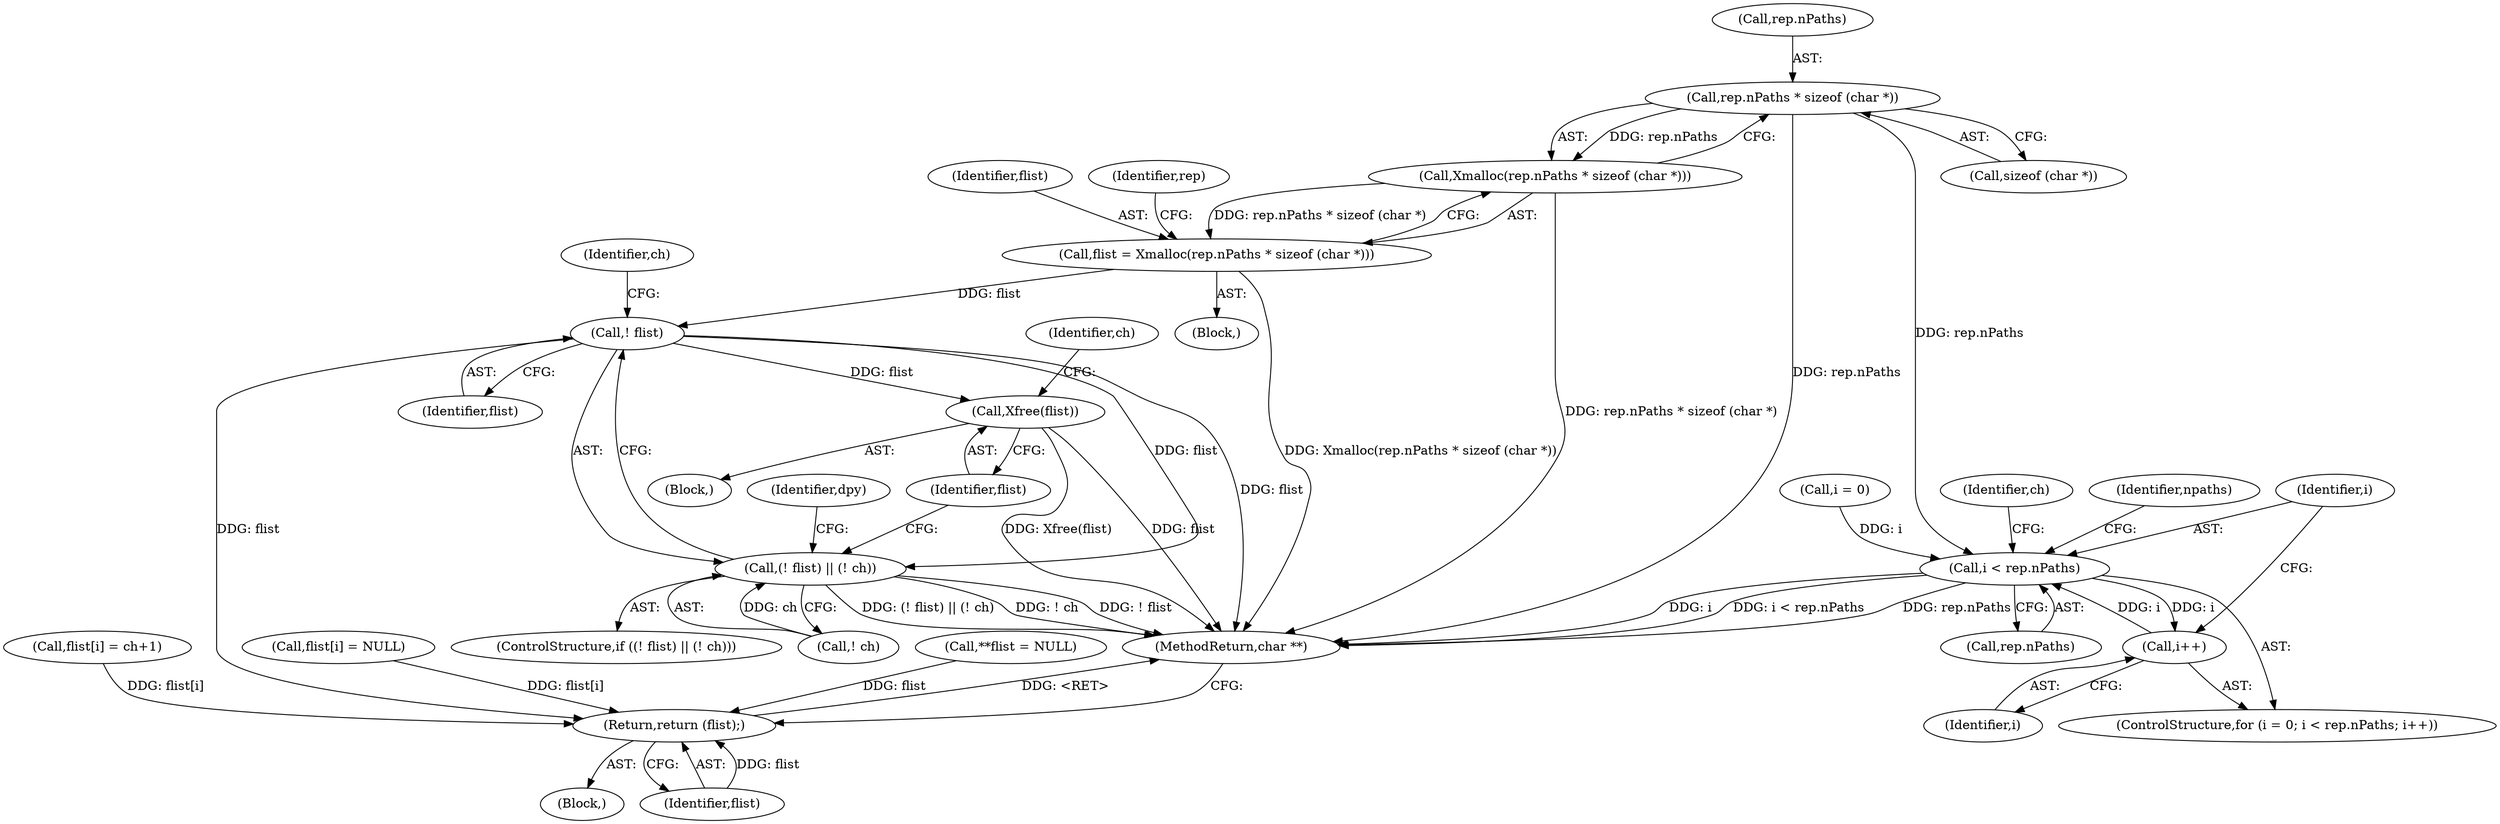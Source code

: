 digraph "0_libx11_dbf72805fd9d7b1846fe9a11b46f3994bfc27fea@API" {
"1000154" [label="(Call,rep.nPaths * sizeof (char *))"];
"1000153" [label="(Call,Xmalloc(rep.nPaths * sizeof (char *)))"];
"1000151" [label="(Call,flist = Xmalloc(rep.nPaths * sizeof (char *)))"];
"1000186" [label="(Call,! flist)"];
"1000185" [label="(Call,(! flist) || (! ch))"];
"1000191" [label="(Call,Xfree(flist))"];
"1000278" [label="(Return,return (flist);)"];
"1000226" [label="(Call,i < rep.nPaths)"];
"1000231" [label="(Call,i++)"];
"1000150" [label="(Block,)"];
"1000109" [label="(Block,)"];
"1000116" [label="(Call,**flist = NULL)"];
"1000155" [label="(Call,rep.nPaths)"];
"1000231" [label="(Call,i++)"];
"1000228" [label="(Call,rep.nPaths)"];
"1000186" [label="(Call,! flist)"];
"1000237" [label="(Identifier,ch)"];
"1000226" [label="(Call,i < rep.nPaths)"];
"1000188" [label="(Call,! ch)"];
"1000192" [label="(Identifier,flist)"];
"1000279" [label="(Identifier,flist)"];
"1000153" [label="(Call,Xmalloc(rep.nPaths * sizeof (char *)))"];
"1000232" [label="(Identifier,i)"];
"1000278" [label="(Return,return (flist);)"];
"1000189" [label="(Identifier,ch)"];
"1000222" [label="(ControlStructure,for (i = 0; i < rep.nPaths; i++))"];
"1000184" [label="(ControlStructure,if ((! flist) || (! ch)))"];
"1000227" [label="(Identifier,i)"];
"1000241" [label="(Call,flist[i] = ch+1)"];
"1000158" [label="(Call,sizeof (char *))"];
"1000280" [label="(MethodReturn,char **)"];
"1000163" [label="(Identifier,rep)"];
"1000187" [label="(Identifier,flist)"];
"1000151" [label="(Call,flist = Xmalloc(rep.nPaths * sizeof (char *)))"];
"1000152" [label="(Identifier,flist)"];
"1000154" [label="(Call,rep.nPaths * sizeof (char *))"];
"1000273" [label="(Identifier,npaths)"];
"1000208" [label="(Identifier,dpy)"];
"1000185" [label="(Call,(! flist) || (! ch))"];
"1000190" [label="(Block,)"];
"1000191" [label="(Call,Xfree(flist))"];
"1000223" [label="(Call,i = 0)"];
"1000194" [label="(Identifier,ch)"];
"1000266" [label="(Call,flist[i] = NULL)"];
"1000154" -> "1000153"  [label="AST: "];
"1000154" -> "1000158"  [label="CFG: "];
"1000155" -> "1000154"  [label="AST: "];
"1000158" -> "1000154"  [label="AST: "];
"1000153" -> "1000154"  [label="CFG: "];
"1000154" -> "1000280"  [label="DDG: rep.nPaths"];
"1000154" -> "1000153"  [label="DDG: rep.nPaths"];
"1000154" -> "1000226"  [label="DDG: rep.nPaths"];
"1000153" -> "1000151"  [label="AST: "];
"1000151" -> "1000153"  [label="CFG: "];
"1000153" -> "1000280"  [label="DDG: rep.nPaths * sizeof (char *)"];
"1000153" -> "1000151"  [label="DDG: rep.nPaths * sizeof (char *)"];
"1000151" -> "1000150"  [label="AST: "];
"1000152" -> "1000151"  [label="AST: "];
"1000163" -> "1000151"  [label="CFG: "];
"1000151" -> "1000280"  [label="DDG: Xmalloc(rep.nPaths * sizeof (char *))"];
"1000151" -> "1000186"  [label="DDG: flist"];
"1000186" -> "1000185"  [label="AST: "];
"1000186" -> "1000187"  [label="CFG: "];
"1000187" -> "1000186"  [label="AST: "];
"1000189" -> "1000186"  [label="CFG: "];
"1000185" -> "1000186"  [label="CFG: "];
"1000186" -> "1000280"  [label="DDG: flist"];
"1000186" -> "1000185"  [label="DDG: flist"];
"1000186" -> "1000191"  [label="DDG: flist"];
"1000186" -> "1000278"  [label="DDG: flist"];
"1000185" -> "1000184"  [label="AST: "];
"1000185" -> "1000188"  [label="CFG: "];
"1000188" -> "1000185"  [label="AST: "];
"1000192" -> "1000185"  [label="CFG: "];
"1000208" -> "1000185"  [label="CFG: "];
"1000185" -> "1000280"  [label="DDG: (! flist) || (! ch)"];
"1000185" -> "1000280"  [label="DDG: ! ch"];
"1000185" -> "1000280"  [label="DDG: ! flist"];
"1000188" -> "1000185"  [label="DDG: ch"];
"1000191" -> "1000190"  [label="AST: "];
"1000191" -> "1000192"  [label="CFG: "];
"1000192" -> "1000191"  [label="AST: "];
"1000194" -> "1000191"  [label="CFG: "];
"1000191" -> "1000280"  [label="DDG: Xfree(flist)"];
"1000191" -> "1000280"  [label="DDG: flist"];
"1000278" -> "1000109"  [label="AST: "];
"1000278" -> "1000279"  [label="CFG: "];
"1000279" -> "1000278"  [label="AST: "];
"1000280" -> "1000278"  [label="CFG: "];
"1000278" -> "1000280"  [label="DDG: <RET>"];
"1000279" -> "1000278"  [label="DDG: flist"];
"1000116" -> "1000278"  [label="DDG: flist"];
"1000266" -> "1000278"  [label="DDG: flist[i]"];
"1000241" -> "1000278"  [label="DDG: flist[i]"];
"1000226" -> "1000222"  [label="AST: "];
"1000226" -> "1000228"  [label="CFG: "];
"1000227" -> "1000226"  [label="AST: "];
"1000228" -> "1000226"  [label="AST: "];
"1000237" -> "1000226"  [label="CFG: "];
"1000273" -> "1000226"  [label="CFG: "];
"1000226" -> "1000280"  [label="DDG: i"];
"1000226" -> "1000280"  [label="DDG: i < rep.nPaths"];
"1000226" -> "1000280"  [label="DDG: rep.nPaths"];
"1000231" -> "1000226"  [label="DDG: i"];
"1000223" -> "1000226"  [label="DDG: i"];
"1000226" -> "1000231"  [label="DDG: i"];
"1000231" -> "1000222"  [label="AST: "];
"1000231" -> "1000232"  [label="CFG: "];
"1000232" -> "1000231"  [label="AST: "];
"1000227" -> "1000231"  [label="CFG: "];
}
